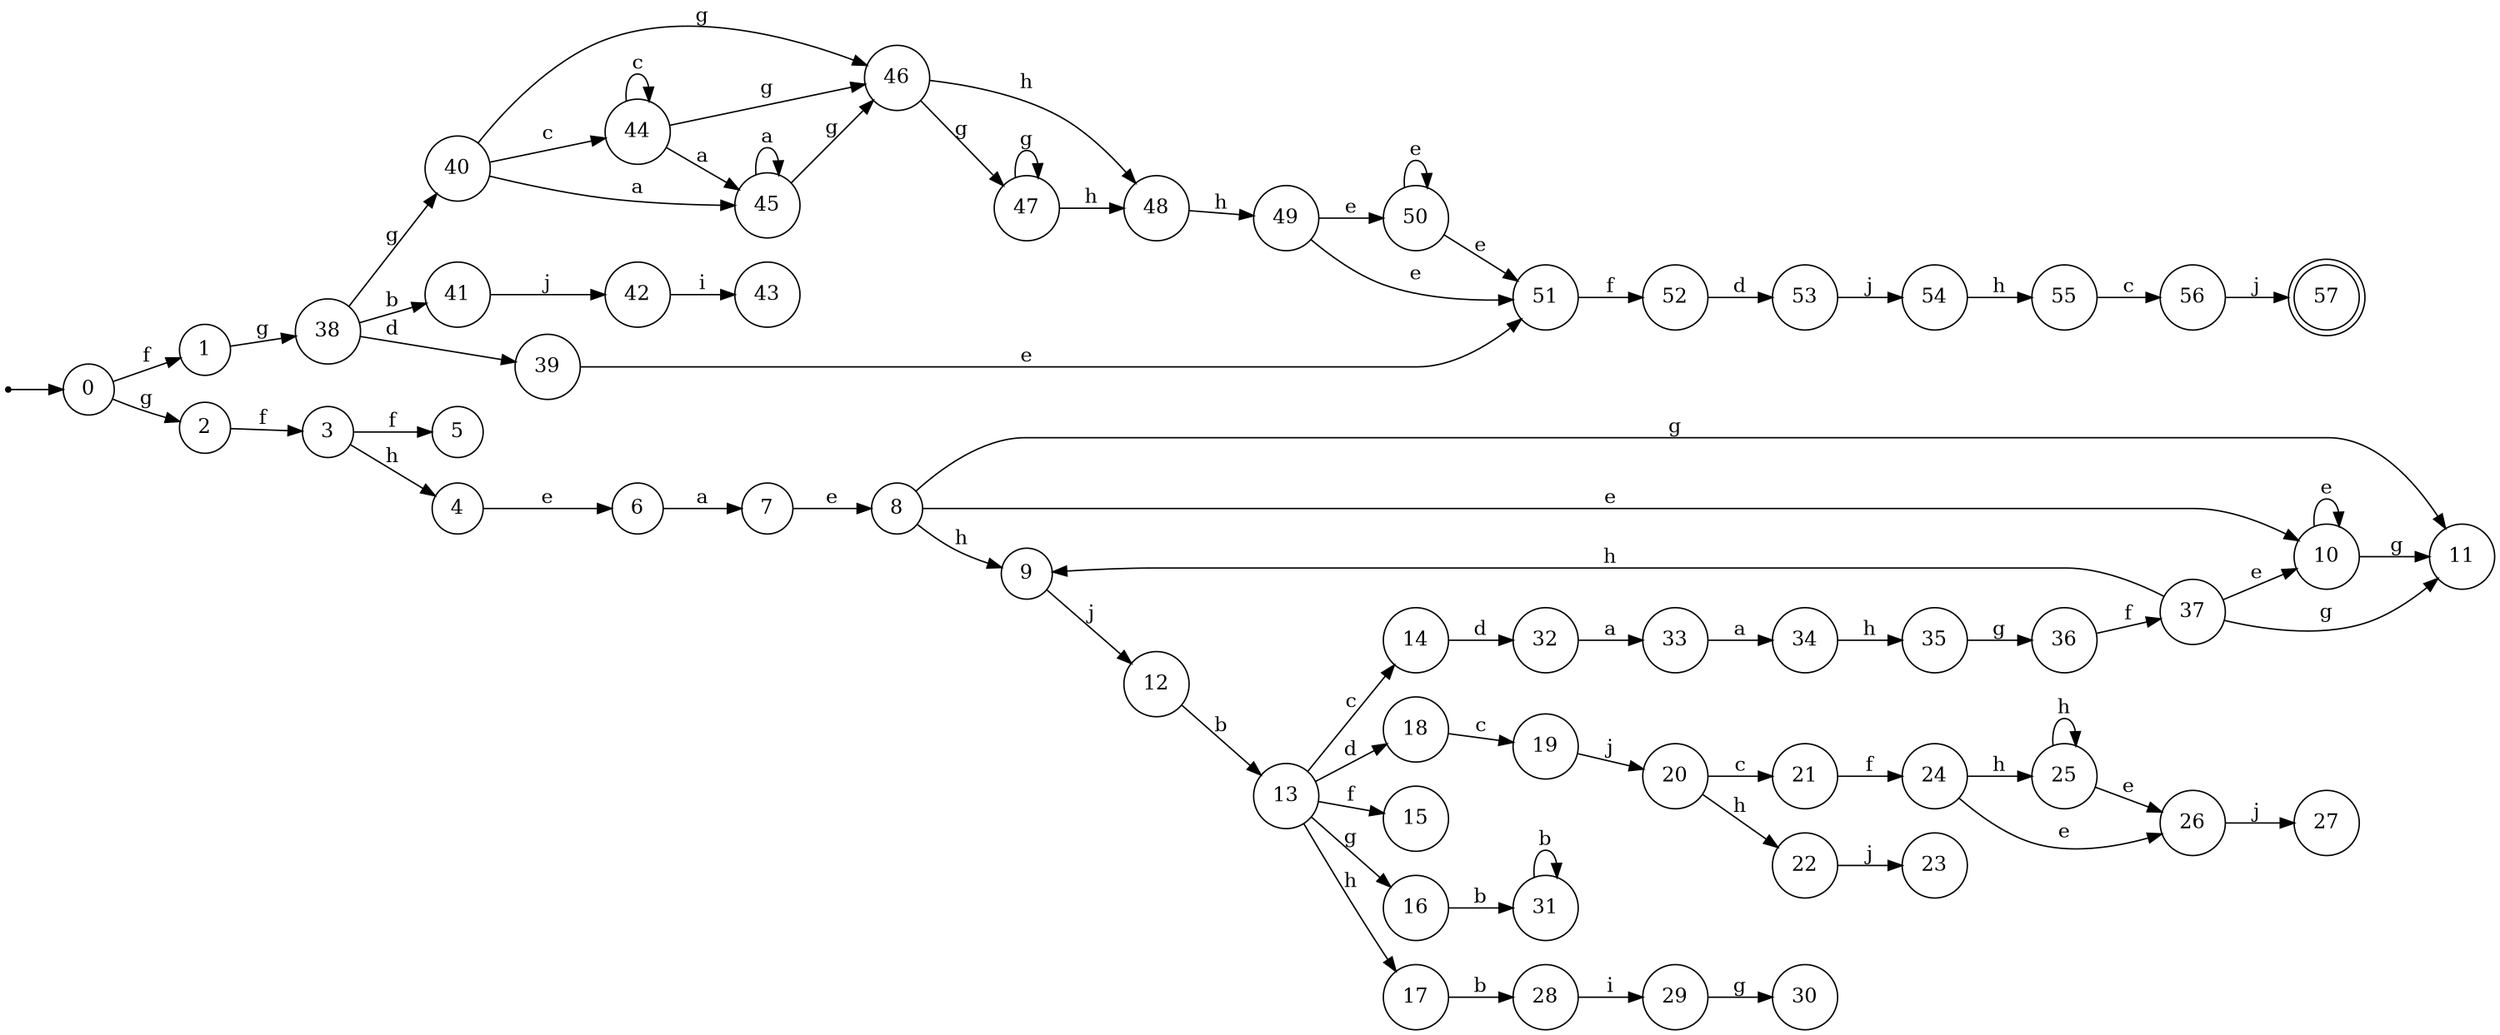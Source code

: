 digraph finite_state_machine {
rankdir=LR;
size="20,20";
node [shape = point]; "dummy0"
node [shape = circle]; "0";
"dummy0" -> "0";
node [shape = circle]; "1";
node [shape = circle]; "2";
node [shape = circle]; "3";
node [shape = circle]; "4";
node [shape = circle]; "5";
node [shape = circle]; "6";
node [shape = circle]; "7";
node [shape = circle]; "8";
node [shape = circle]; "9";
node [shape = circle]; "10";
node [shape = circle]; "11";
node [shape = circle]; "12";
node [shape = circle]; "13";
node [shape = circle]; "14";
node [shape = circle]; "15";
node [shape = circle]; "16";
node [shape = circle]; "17";
node [shape = circle]; "18";
node [shape = circle]; "19";
node [shape = circle]; "20";
node [shape = circle]; "21";
node [shape = circle]; "22";
node [shape = circle]; "23";
node [shape = circle]; "24";
node [shape = circle]; "25";
node [shape = circle]; "26";
node [shape = circle]; "27";
node [shape = circle]; "28";
node [shape = circle]; "29";
node [shape = circle]; "30";
node [shape = circle]; "31";
node [shape = circle]; "32";
node [shape = circle]; "33";
node [shape = circle]; "34";
node [shape = circle]; "35";
node [shape = circle]; "36";
node [shape = circle]; "37";
node [shape = circle]; "38";
node [shape = circle]; "39";
node [shape = circle]; "40";
node [shape = circle]; "41";
node [shape = circle]; "42";
node [shape = circle]; "43";
node [shape = circle]; "44";
node [shape = circle]; "45";
node [shape = circle]; "46";
node [shape = circle]; "47";
node [shape = circle]; "48";
node [shape = circle]; "49";
node [shape = circle]; "50";
node [shape = circle]; "51";
node [shape = circle]; "52";
node [shape = circle]; "53";
node [shape = circle]; "54";
node [shape = circle]; "55";
node [shape = circle]; "56";
node [shape = doublecircle]; "57";"0" -> "1" [label = "f"];
 "0" -> "2" [label = "g"];
 "2" -> "3" [label = "f"];
 "3" -> "4" [label = "h"];
 "3" -> "5" [label = "f"];
 "4" -> "6" [label = "e"];
 "6" -> "7" [label = "a"];
 "7" -> "8" [label = "e"];
 "8" -> "9" [label = "h"];
 "8" -> "10" [label = "e"];
 "8" -> "11" [label = "g"];
 "10" -> "10" [label = "e"];
 "10" -> "11" [label = "g"];
 "9" -> "12" [label = "j"];
 "12" -> "13" [label = "b"];
 "13" -> "14" [label = "c"];
 "13" -> "15" [label = "f"];
 "13" -> "16" [label = "g"];
 "13" -> "17" [label = "h"];
 "13" -> "18" [label = "d"];
 "18" -> "19" [label = "c"];
 "19" -> "20" [label = "j"];
 "20" -> "21" [label = "c"];
 "20" -> "22" [label = "h"];
 "22" -> "23" [label = "j"];
 "21" -> "24" [label = "f"];
 "24" -> "25" [label = "h"];
 "24" -> "26" [label = "e"];
 "26" -> "27" [label = "j"];
 "25" -> "25" [label = "h"];
 "25" -> "26" [label = "e"];
 "17" -> "28" [label = "b"];
 "28" -> "29" [label = "i"];
 "29" -> "30" [label = "g"];
 "16" -> "31" [label = "b"];
 "31" -> "31" [label = "b"];
 "14" -> "32" [label = "d"];
 "32" -> "33" [label = "a"];
 "33" -> "34" [label = "a"];
 "34" -> "35" [label = "h"];
 "35" -> "36" [label = "g"];
 "36" -> "37" [label = "f"];
 "37" -> "9" [label = "h"];
 "37" -> "10" [label = "e"];
 "37" -> "11" [label = "g"];
 "1" -> "38" [label = "g"];
 "38" -> "39" [label = "d"];
 "38" -> "40" [label = "g"];
 "38" -> "41" [label = "b"];
 "41" -> "42" [label = "j"];
 "42" -> "43" [label = "i"];
 "40" -> "44" [label = "c"];
 "40" -> "45" [label = "a"];
 "40" -> "46" [label = "g"];
 "46" -> "47" [label = "g"];
 "46" -> "48" [label = "h"];
 "48" -> "49" [label = "h"];
 "49" -> "50" [label = "e"];
 "49" -> "51" [label = "e"];
 "51" -> "52" [label = "f"];
 "52" -> "53" [label = "d"];
 "53" -> "54" [label = "j"];
 "54" -> "55" [label = "h"];
 "55" -> "56" [label = "c"];
 "56" -> "57" [label = "j"];
 "50" -> "50" [label = "e"];
 "50" -> "51" [label = "e"];
 "47" -> "47" [label = "g"];
 "47" -> "48" [label = "h"];
 "45" -> "45" [label = "a"];
 "45" -> "46" [label = "g"];
 "44" -> "44" [label = "c"];
 "44" -> "45" [label = "a"];
 "44" -> "46" [label = "g"];
 "39" -> "51" [label = "e"];
 }
